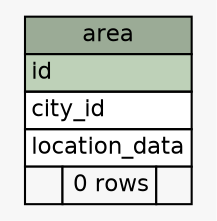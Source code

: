 // dot 2.38.0 on Linux 4.4.84-boot2docker
// SchemaSpy rev 590
digraph "area" {
  graph [
    rankdir="RL"
    bgcolor="#f7f7f7"
    nodesep="0.18"
    ranksep="0.46"
    fontname="Helvetica"
    fontsize="11"
  ];
  node [
    fontname="Helvetica"
    fontsize="11"
    shape="plaintext"
  ];
  edge [
    arrowsize="0.8"
  ];
  "area" [
    label=<
    <TABLE BORDER="0" CELLBORDER="1" CELLSPACING="0" BGCOLOR="#ffffff">
      <TR><TD COLSPAN="3" BGCOLOR="#9bab96" ALIGN="CENTER">area</TD></TR>
      <TR><TD PORT="id" COLSPAN="3" BGCOLOR="#bed1b8" ALIGN="LEFT">id</TD></TR>
      <TR><TD PORT="city_id" COLSPAN="3" ALIGN="LEFT">city_id</TD></TR>
      <TR><TD PORT="location_data" COLSPAN="3" ALIGN="LEFT">location_data</TD></TR>
      <TR><TD ALIGN="LEFT" BGCOLOR="#f7f7f7">  </TD><TD ALIGN="RIGHT" BGCOLOR="#f7f7f7">0 rows</TD><TD ALIGN="RIGHT" BGCOLOR="#f7f7f7">  </TD></TR>
    </TABLE>>
    URL="tables/area.html"
    tooltip="area"
  ];
}
